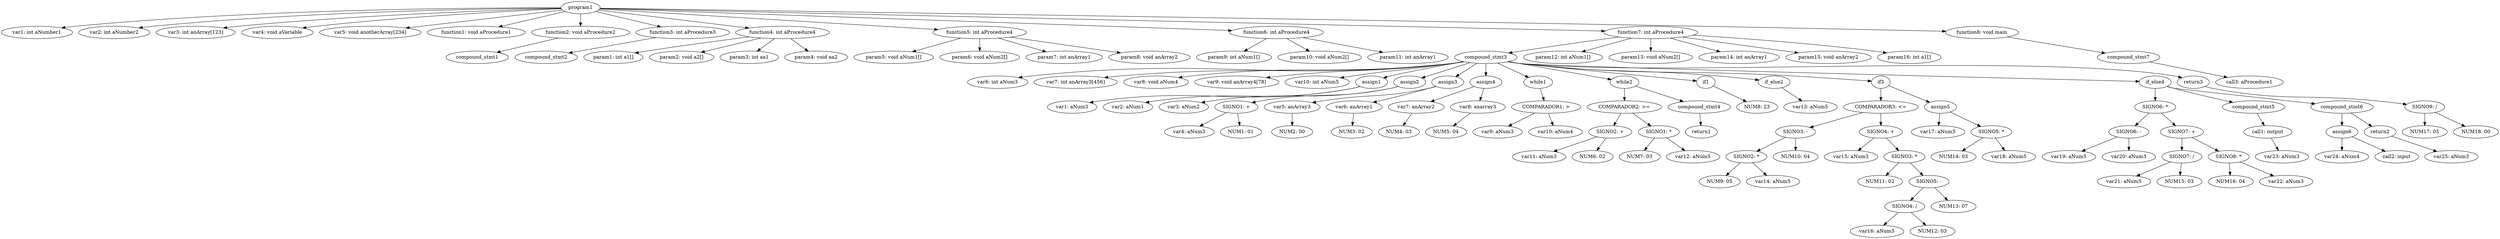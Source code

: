 digraph G {
	"program1" -> "var1: int aNumber1"
	"program1" -> "var2: int aNumber2"
	"program1" -> "var3: int anArray[123]"
	"program1" -> "var4: void aVariable"
	"program1" -> "var5: void anotherArray[234]"
	"program1" -> "function1: void aProcedure1"
	"program1" -> "function2: void aProcedure2"
	"function2: void aProcedure2" -> "compound_stmt1"
	"program1" -> "function3: int aProcedure3"
	"function3: int aProcedure3" -> "compound_stmt2"
	"program1" -> "function4: int aProcedure4"
	"function4: int aProcedure4" -> "param1: int a1[]"
	"function4: int aProcedure4" -> "param2: void a2[]"
	"function4: int aProcedure4" -> "param3: int aa1"
	"function4: int aProcedure4" -> "param4: void aa2"
	"program1" -> "function5: int aProcedure4"
	"function5: int aProcedure4" -> "param5: void aNum1[]"
	"function5: int aProcedure4" -> "param6: void aNum2[]"
	"function5: int aProcedure4" -> "param7: int anArray1"
	"function5: int aProcedure4" -> "param8: void anArray2"
	"program1" -> "function6: int aProcedure4"
	"function6: int aProcedure4" -> "param9: int aNum1[]"
	"function6: int aProcedure4" -> "param10: void aNum2[]"
	"function6: int aProcedure4" -> "param11: int anArray1"
	"program1" -> "function7: int aProcedure4"
	"function7: int aProcedure4" -> "compound_stmt3"
	"compound_stmt3" -> "var6: int aNum3"
	"compound_stmt3" -> "var7: int anArray3[456]"
	"compound_stmt3" -> "var8: void aNum4"
	"compound_stmt3" -> "var9: void anArray4[78]"
	"compound_stmt3" -> "var10: int aNum5"
	"compound_stmt3" -> "assign1"
	"assign1" -> "var1: aNum3"
	"assign1" -> "var2: aNum1"
	"compound_stmt3" -> "assign2"
	"assign2" -> "var3: aNum2"
	"assign2" -> "SIGNO1: +"
	"SIGNO1: +" -> "var4: aNum3"
	"SIGNO1: +" -> "NUM1: 01"
	"compound_stmt3" -> "assign3"
	"assign3" -> "var5: anArray3"
	"var5: anArray3" -> "NUM2: 00"
	"assign3" -> "var6: anArray1"
	"var6: anArray1" -> "NUM3: 02"
	"compound_stmt3" -> "assign4"
	"assign4" -> "var7: anArray2"
	"var7: anArray2" -> "NUM4: 03"
	"assign4" -> "var8: anarray3"
	"var8: anarray3" -> "NUM5: 04"
	"compound_stmt3" -> "while1"
	"while1" -> "COMPARADOR1: >"
	"COMPARADOR1: >" -> "var9: aNum3"
	"COMPARADOR1: >" -> "var10: aNum4"
	"compound_stmt3" -> "while2"
	"while2" -> "COMPARADOR2: >="
	"COMPARADOR2: >=" -> "SIGNO2: +"
	"SIGNO2: +" -> "var11: aNum3"
	"SIGNO2: +" -> "NUM6: 02"
	"COMPARADOR2: >=" -> "SIGNO1: *"
	"SIGNO1: *" -> "NUM7: 03"
	"SIGNO1: *" -> "var12: aNum5"
	"while2" -> "compound_stmt4"
	"compound_stmt4" -> "return1"
	"compound_stmt3" -> "if1"
	"if1" -> "NUM8: 23"
	"compound_stmt3" -> "if_else2"
	"if_else2" -> "var13: aNum5"
	"compound_stmt3" -> "if3"
	"if3" -> "COMPARADOR3: <="
	"COMPARADOR3: <=" -> "SIGNO3: -"
	"SIGNO3: -" -> "SIGNO2: *"
	"SIGNO2: *" -> "NUM9: 05"
	"SIGNO2: *" -> "var14: aNum5"
	"SIGNO3: -" -> "NUM10: 04"
	"COMPARADOR3: <=" -> "SIGNO4: +"
	"SIGNO4: +" -> "var15: aNum3"
	"SIGNO4: +" -> "SIGNO3: *"
	"SIGNO3: *" -> "NUM11: 02"
	"SIGNO3: *" -> "SIGNO5: -"
	"SIGNO5: -" -> "SIGNO4: /"
	"SIGNO4: /" -> "var16: aNum5"
	"SIGNO4: /" -> "NUM12: 03"
	"SIGNO5: -" -> "NUM13: 07"
	"if3" -> "assign5"
	"assign5" -> "var17: aNum5"
	"assign5" -> "SIGNO5: *"
	"SIGNO5: *" -> "NUM14: 03"
	"SIGNO5: *" -> "var18: aNum5"
	"compound_stmt3" -> "if_else4"
	"if_else4" -> "SIGNO6: *"
	"SIGNO6: *" -> "SIGNO6: -"
	"SIGNO6: -" -> "var19: aNum5"
	"SIGNO6: -" -> "var20: aNum3"
	"SIGNO6: *" -> "SIGNO7: +"
	"SIGNO7: +" -> "SIGNO7: /"
	"SIGNO7: /" -> "var21: aNum5"
	"SIGNO7: /" -> "NUM15: 03"
	"SIGNO7: +" -> "SIGNO8: *"
	"SIGNO8: *" -> "NUM16: 04"
	"SIGNO8: *" -> "var22: aNum3"
	"if_else4" -> "compound_stmt5"
	"compound_stmt5" -> "call1: output"
	"call1: output" -> "var23: aNum3"
	"if_else4" -> "compound_stmt6"
	"compound_stmt6" -> "assign6"
	"assign6" -> "var24: aNum4"
	"assign6" -> "call2: input"
	"compound_stmt6" -> "return2"
	"return2" -> "var25: aNum3"
	"compound_stmt3" -> "return3"
	"return3" -> "SIGNO9: /"
	"SIGNO9: /" -> "NUM17: 05"
	"SIGNO9: /" -> "NUM18: 00"
	"function7: int aProcedure4" -> "param12: int aNum1[]"
	"function7: int aProcedure4" -> "param13: void aNum2[]"
	"function7: int aProcedure4" -> "param14: int anArray1"
	"function7: int aProcedure4" -> "param15: void anArray2"
	"function7: int aProcedure4" -> "param16: int a1[]"
	"program1" -> "function8: void main"
	"function8: void main" -> "compound_stmt7"
	"compound_stmt7" -> "call3: aProcedure1"
}